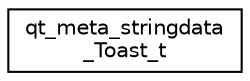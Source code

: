 digraph "Graphical Class Hierarchy"
{
  edge [fontname="Helvetica",fontsize="10",labelfontname="Helvetica",labelfontsize="10"];
  node [fontname="Helvetica",fontsize="10",shape=record];
  rankdir="LR";
  Node1 [label="qt_meta_stringdata\l_Toast_t",height=0.2,width=0.4,color="black", fillcolor="white", style="filled",URL="$structqt__meta__stringdata___toast__t.html"];
}

